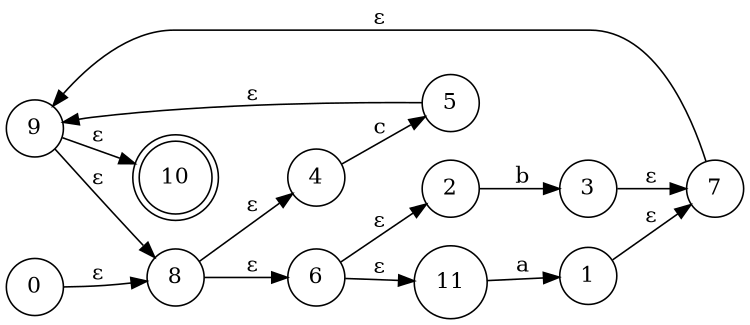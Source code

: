 digraph finite_state_machine {
	rankdir=LR size="5,5"
	node [shape=doublecircle]
	10
	node [shape=circle]
	0 -> 8 [label="ε"]
	1 -> 7 [label="ε"]
	2 -> 3 [label=b]
	3 -> 7 [label="ε"]
	4 -> 5 [label=c]
	5 -> 9 [label="ε"]
	6 -> 11 [label="ε"]
	6 -> 2 [label="ε"]
	7 -> 9 [label="ε"]
	8 -> 6 [label="ε"]
	8 -> 4 [label="ε"]
	9 -> 10 [label="ε"]
	9 -> 8 [label="ε"]
	11 -> 1 [label=a]
}

